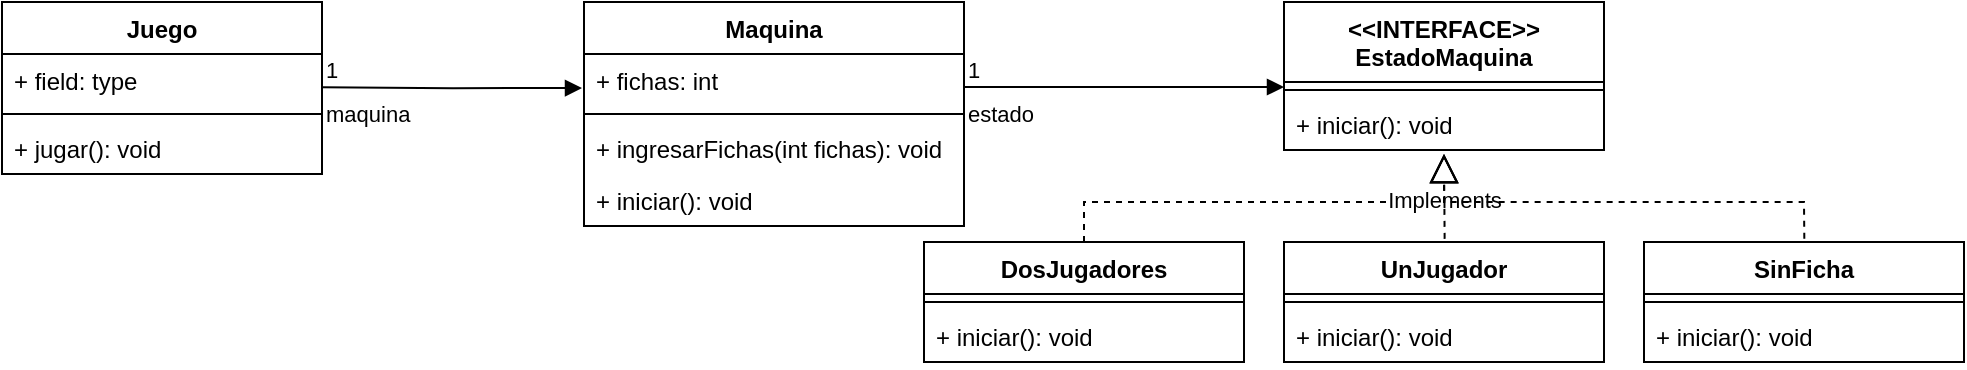 <mxfile version="28.2.5">
  <diagram name="Página-1" id="4M-b7nxcoDIyR_Gfe6YO">
    <mxGraphModel dx="732" dy="355" grid="1" gridSize="10" guides="1" tooltips="1" connect="1" arrows="1" fold="1" page="1" pageScale="1" pageWidth="827" pageHeight="1169" math="0" shadow="0">
      <root>
        <mxCell id="0" />
        <mxCell id="1" parent="0" />
        <mxCell id="tshGxrM7-_u3ijoIINoY-1" value="Maquina" style="swimlane;fontStyle=1;align=center;verticalAlign=top;childLayout=stackLayout;horizontal=1;startSize=26;horizontalStack=0;resizeParent=1;resizeParentMax=0;resizeLast=0;collapsible=1;marginBottom=0;whiteSpace=wrap;html=1;" vertex="1" parent="1">
          <mxGeometry x="414" y="110" width="190" height="112" as="geometry" />
        </mxCell>
        <mxCell id="tshGxrM7-_u3ijoIINoY-2" value="+ fichas: int" style="text;strokeColor=none;fillColor=none;align=left;verticalAlign=top;spacingLeft=4;spacingRight=4;overflow=hidden;rotatable=0;points=[[0,0.5],[1,0.5]];portConstraint=eastwest;whiteSpace=wrap;html=1;" vertex="1" parent="tshGxrM7-_u3ijoIINoY-1">
          <mxGeometry y="26" width="190" height="26" as="geometry" />
        </mxCell>
        <mxCell id="tshGxrM7-_u3ijoIINoY-3" value="" style="line;strokeWidth=1;fillColor=none;align=left;verticalAlign=middle;spacingTop=-1;spacingLeft=3;spacingRight=3;rotatable=0;labelPosition=right;points=[];portConstraint=eastwest;strokeColor=inherit;" vertex="1" parent="tshGxrM7-_u3ijoIINoY-1">
          <mxGeometry y="52" width="190" height="8" as="geometry" />
        </mxCell>
        <mxCell id="tshGxrM7-_u3ijoIINoY-20" value="+ ingresarFichas(int fichas): void" style="text;strokeColor=none;fillColor=none;align=left;verticalAlign=top;spacingLeft=4;spacingRight=4;overflow=hidden;rotatable=0;points=[[0,0.5],[1,0.5]];portConstraint=eastwest;whiteSpace=wrap;html=1;" vertex="1" parent="tshGxrM7-_u3ijoIINoY-1">
          <mxGeometry y="60" width="190" height="26" as="geometry" />
        </mxCell>
        <mxCell id="tshGxrM7-_u3ijoIINoY-4" value="+ iniciar(): void" style="text;strokeColor=none;fillColor=none;align=left;verticalAlign=top;spacingLeft=4;spacingRight=4;overflow=hidden;rotatable=0;points=[[0,0.5],[1,0.5]];portConstraint=eastwest;whiteSpace=wrap;html=1;" vertex="1" parent="tshGxrM7-_u3ijoIINoY-1">
          <mxGeometry y="86" width="190" height="26" as="geometry" />
        </mxCell>
        <mxCell id="tshGxrM7-_u3ijoIINoY-5" value="&lt;div&gt;&lt;span style=&quot;background-color: transparent; color: light-dark(rgb(0, 0, 0), rgb(255, 255, 255));&quot;&gt;&amp;lt;&amp;lt;INTERFACE&amp;gt;&amp;gt;&lt;/span&gt;&lt;/div&gt;&lt;div&gt;&lt;span style=&quot;background-color: transparent; color: light-dark(rgb(0, 0, 0), rgb(255, 255, 255));&quot;&gt;EstadoMaquina&lt;/span&gt;&lt;/div&gt;" style="swimlane;fontStyle=1;align=center;verticalAlign=top;childLayout=stackLayout;horizontal=1;startSize=40;horizontalStack=0;resizeParent=1;resizeParentMax=0;resizeLast=0;collapsible=1;marginBottom=0;whiteSpace=wrap;html=1;" vertex="1" parent="1">
          <mxGeometry x="764" y="110" width="160" height="74" as="geometry" />
        </mxCell>
        <mxCell id="tshGxrM7-_u3ijoIINoY-7" value="" style="line;strokeWidth=1;fillColor=none;align=left;verticalAlign=middle;spacingTop=-1;spacingLeft=3;spacingRight=3;rotatable=0;labelPosition=right;points=[];portConstraint=eastwest;strokeColor=inherit;" vertex="1" parent="tshGxrM7-_u3ijoIINoY-5">
          <mxGeometry y="40" width="160" height="8" as="geometry" />
        </mxCell>
        <mxCell id="tshGxrM7-_u3ijoIINoY-8" value="+ iniciar(): void" style="text;strokeColor=none;fillColor=none;align=left;verticalAlign=top;spacingLeft=4;spacingRight=4;overflow=hidden;rotatable=0;points=[[0,0.5],[1,0.5]];portConstraint=eastwest;whiteSpace=wrap;html=1;" vertex="1" parent="tshGxrM7-_u3ijoIINoY-5">
          <mxGeometry y="48" width="160" height="26" as="geometry" />
        </mxCell>
        <mxCell id="tshGxrM7-_u3ijoIINoY-9" value="estado" style="endArrow=block;endFill=1;html=1;edgeStyle=orthogonalEdgeStyle;align=left;verticalAlign=top;rounded=0;" edge="1" parent="1">
          <mxGeometry x="-1" relative="1" as="geometry">
            <mxPoint x="604" y="152.5" as="sourcePoint" />
            <mxPoint x="764" y="152.5" as="targetPoint" />
          </mxGeometry>
        </mxCell>
        <mxCell id="tshGxrM7-_u3ijoIINoY-10" value="1" style="edgeLabel;resizable=0;html=1;align=left;verticalAlign=bottom;" connectable="0" vertex="1" parent="tshGxrM7-_u3ijoIINoY-9">
          <mxGeometry x="-1" relative="1" as="geometry" />
        </mxCell>
        <mxCell id="tshGxrM7-_u3ijoIINoY-11" value="UnJugador" style="swimlane;fontStyle=1;align=center;verticalAlign=top;childLayout=stackLayout;horizontal=1;startSize=26;horizontalStack=0;resizeParent=1;resizeParentMax=0;resizeLast=0;collapsible=1;marginBottom=0;whiteSpace=wrap;html=1;" vertex="1" parent="1">
          <mxGeometry x="764" y="230" width="160" height="60" as="geometry" />
        </mxCell>
        <mxCell id="tshGxrM7-_u3ijoIINoY-13" value="" style="line;strokeWidth=1;fillColor=none;align=left;verticalAlign=middle;spacingTop=-1;spacingLeft=3;spacingRight=3;rotatable=0;labelPosition=right;points=[];portConstraint=eastwest;strokeColor=inherit;" vertex="1" parent="tshGxrM7-_u3ijoIINoY-11">
          <mxGeometry y="26" width="160" height="8" as="geometry" />
        </mxCell>
        <mxCell id="tshGxrM7-_u3ijoIINoY-14" value="+ iniciar(): void" style="text;strokeColor=none;fillColor=none;align=left;verticalAlign=top;spacingLeft=4;spacingRight=4;overflow=hidden;rotatable=0;points=[[0,0.5],[1,0.5]];portConstraint=eastwest;whiteSpace=wrap;html=1;" vertex="1" parent="tshGxrM7-_u3ijoIINoY-11">
          <mxGeometry y="34" width="160" height="26" as="geometry" />
        </mxCell>
        <mxCell id="tshGxrM7-_u3ijoIINoY-16" value="SinFicha" style="swimlane;fontStyle=1;align=center;verticalAlign=top;childLayout=stackLayout;horizontal=1;startSize=26;horizontalStack=0;resizeParent=1;resizeParentMax=0;resizeLast=0;collapsible=1;marginBottom=0;whiteSpace=wrap;html=1;" vertex="1" parent="1">
          <mxGeometry x="944" y="230" width="160" height="60" as="geometry" />
        </mxCell>
        <mxCell id="tshGxrM7-_u3ijoIINoY-18" value="" style="line;strokeWidth=1;fillColor=none;align=left;verticalAlign=middle;spacingTop=-1;spacingLeft=3;spacingRight=3;rotatable=0;labelPosition=right;points=[];portConstraint=eastwest;strokeColor=inherit;" vertex="1" parent="tshGxrM7-_u3ijoIINoY-16">
          <mxGeometry y="26" width="160" height="8" as="geometry" />
        </mxCell>
        <mxCell id="tshGxrM7-_u3ijoIINoY-19" value="+ iniciar(): void" style="text;strokeColor=none;fillColor=none;align=left;verticalAlign=top;spacingLeft=4;spacingRight=4;overflow=hidden;rotatable=0;points=[[0,0.5],[1,0.5]];portConstraint=eastwest;whiteSpace=wrap;html=1;" vertex="1" parent="tshGxrM7-_u3ijoIINoY-16">
          <mxGeometry y="34" width="160" height="26" as="geometry" />
        </mxCell>
        <mxCell id="tshGxrM7-_u3ijoIINoY-21" value="" style="endArrow=block;dashed=1;endFill=0;endSize=12;html=1;rounded=0;entryX=0.5;entryY=1.084;entryDx=0;entryDy=0;entryPerimeter=0;exitX=0.5;exitY=0;exitDx=0;exitDy=0;" edge="1" parent="1" source="tshGxrM7-_u3ijoIINoY-24" target="tshGxrM7-_u3ijoIINoY-8">
          <mxGeometry width="160" relative="1" as="geometry">
            <mxPoint x="704" y="210" as="sourcePoint" />
            <mxPoint x="864" y="210" as="targetPoint" />
            <Array as="points">
              <mxPoint x="664" y="210" />
              <mxPoint x="844" y="210" />
            </Array>
          </mxGeometry>
        </mxCell>
        <mxCell id="tshGxrM7-_u3ijoIINoY-22" value="Implements" style="edgeLabel;html=1;align=center;verticalAlign=middle;resizable=0;points=[];" vertex="1" connectable="0" parent="tshGxrM7-_u3ijoIINoY-21">
          <mxGeometry x="-0.177" y="1" relative="1" as="geometry">
            <mxPoint x="108" as="offset" />
          </mxGeometry>
        </mxCell>
        <mxCell id="tshGxrM7-_u3ijoIINoY-23" value="" style="endArrow=block;dashed=1;endFill=0;endSize=12;html=1;rounded=0;exitX=0.501;exitY=-0.028;exitDx=0;exitDy=0;exitPerimeter=0;" edge="1" parent="1" source="tshGxrM7-_u3ijoIINoY-16">
          <mxGeometry width="160" relative="1" as="geometry">
            <mxPoint x="1024" y="226" as="sourcePoint" />
            <mxPoint x="844" y="186" as="targetPoint" />
            <Array as="points">
              <mxPoint x="1024" y="210" />
              <mxPoint x="844" y="210" />
            </Array>
          </mxGeometry>
        </mxCell>
        <mxCell id="tshGxrM7-_u3ijoIINoY-24" value="DosJugadores" style="swimlane;fontStyle=1;align=center;verticalAlign=top;childLayout=stackLayout;horizontal=1;startSize=26;horizontalStack=0;resizeParent=1;resizeParentMax=0;resizeLast=0;collapsible=1;marginBottom=0;whiteSpace=wrap;html=1;" vertex="1" parent="1">
          <mxGeometry x="584" y="230" width="160" height="60" as="geometry" />
        </mxCell>
        <mxCell id="tshGxrM7-_u3ijoIINoY-25" value="" style="line;strokeWidth=1;fillColor=none;align=left;verticalAlign=middle;spacingTop=-1;spacingLeft=3;spacingRight=3;rotatable=0;labelPosition=right;points=[];portConstraint=eastwest;strokeColor=inherit;" vertex="1" parent="tshGxrM7-_u3ijoIINoY-24">
          <mxGeometry y="26" width="160" height="8" as="geometry" />
        </mxCell>
        <mxCell id="tshGxrM7-_u3ijoIINoY-26" value="+ iniciar(): void" style="text;strokeColor=none;fillColor=none;align=left;verticalAlign=top;spacingLeft=4;spacingRight=4;overflow=hidden;rotatable=0;points=[[0,0.5],[1,0.5]];portConstraint=eastwest;whiteSpace=wrap;html=1;" vertex="1" parent="tshGxrM7-_u3ijoIINoY-24">
          <mxGeometry y="34" width="160" height="26" as="geometry" />
        </mxCell>
        <mxCell id="tshGxrM7-_u3ijoIINoY-27" value="" style="endArrow=block;dashed=1;endFill=0;endSize=12;html=1;rounded=0;exitX=0.502;exitY=-0.026;exitDx=0;exitDy=0;exitPerimeter=0;" edge="1" parent="1" source="tshGxrM7-_u3ijoIINoY-11">
          <mxGeometry width="160" relative="1" as="geometry">
            <mxPoint x="844.16" y="223.9" as="sourcePoint" />
            <mxPoint x="844" y="186" as="targetPoint" />
          </mxGeometry>
        </mxCell>
        <mxCell id="tshGxrM7-_u3ijoIINoY-28" value="Juego" style="swimlane;fontStyle=1;align=center;verticalAlign=top;childLayout=stackLayout;horizontal=1;startSize=26;horizontalStack=0;resizeParent=1;resizeParentMax=0;resizeLast=0;collapsible=1;marginBottom=0;whiteSpace=wrap;html=1;" vertex="1" parent="1">
          <mxGeometry x="123" y="110" width="160" height="86" as="geometry" />
        </mxCell>
        <mxCell id="tshGxrM7-_u3ijoIINoY-29" value="+ field: type" style="text;strokeColor=none;fillColor=none;align=left;verticalAlign=top;spacingLeft=4;spacingRight=4;overflow=hidden;rotatable=0;points=[[0,0.5],[1,0.5]];portConstraint=eastwest;whiteSpace=wrap;html=1;" vertex="1" parent="tshGxrM7-_u3ijoIINoY-28">
          <mxGeometry y="26" width="160" height="26" as="geometry" />
        </mxCell>
        <mxCell id="tshGxrM7-_u3ijoIINoY-30" value="" style="line;strokeWidth=1;fillColor=none;align=left;verticalAlign=middle;spacingTop=-1;spacingLeft=3;spacingRight=3;rotatable=0;labelPosition=right;points=[];portConstraint=eastwest;strokeColor=inherit;" vertex="1" parent="tshGxrM7-_u3ijoIINoY-28">
          <mxGeometry y="52" width="160" height="8" as="geometry" />
        </mxCell>
        <mxCell id="tshGxrM7-_u3ijoIINoY-31" value="+ jugar(): void" style="text;strokeColor=none;fillColor=none;align=left;verticalAlign=top;spacingLeft=4;spacingRight=4;overflow=hidden;rotatable=0;points=[[0,0.5],[1,0.5]];portConstraint=eastwest;whiteSpace=wrap;html=1;" vertex="1" parent="tshGxrM7-_u3ijoIINoY-28">
          <mxGeometry y="60" width="160" height="26" as="geometry" />
        </mxCell>
        <mxCell id="tshGxrM7-_u3ijoIINoY-35" value="maquina" style="endArrow=block;endFill=1;html=1;edgeStyle=orthogonalEdgeStyle;align=left;verticalAlign=top;rounded=0;" edge="1" parent="1">
          <mxGeometry x="-1" relative="1" as="geometry">
            <mxPoint x="283" y="152.64" as="sourcePoint" />
            <mxPoint x="413" y="153" as="targetPoint" />
          </mxGeometry>
        </mxCell>
        <mxCell id="tshGxrM7-_u3ijoIINoY-36" value="1" style="edgeLabel;resizable=0;html=1;align=left;verticalAlign=bottom;" connectable="0" vertex="1" parent="tshGxrM7-_u3ijoIINoY-35">
          <mxGeometry x="-1" relative="1" as="geometry" />
        </mxCell>
      </root>
    </mxGraphModel>
  </diagram>
</mxfile>
